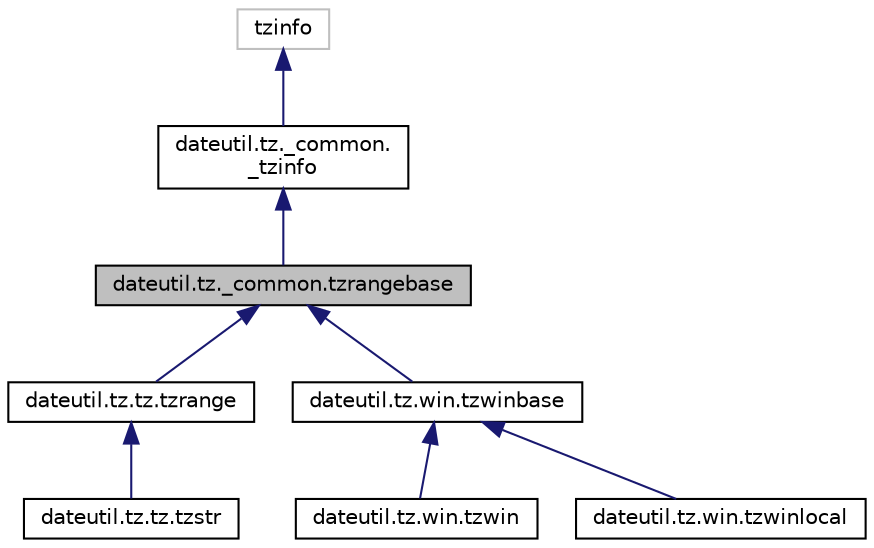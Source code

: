 digraph "dateutil.tz._common.tzrangebase"
{
 // LATEX_PDF_SIZE
  edge [fontname="Helvetica",fontsize="10",labelfontname="Helvetica",labelfontsize="10"];
  node [fontname="Helvetica",fontsize="10",shape=record];
  Node1 [label="dateutil.tz._common.tzrangebase",height=0.2,width=0.4,color="black", fillcolor="grey75", style="filled", fontcolor="black",tooltip=" "];
  Node2 -> Node1 [dir="back",color="midnightblue",fontsize="10",style="solid",fontname="Helvetica"];
  Node2 [label="dateutil.tz._common.\l_tzinfo",height=0.2,width=0.4,color="black", fillcolor="white", style="filled",URL="$classdateutil_1_1tz_1_1__common_1_1__tzinfo.html",tooltip=" "];
  Node3 -> Node2 [dir="back",color="midnightblue",fontsize="10",style="solid",fontname="Helvetica"];
  Node3 [label="tzinfo",height=0.2,width=0.4,color="grey75", fillcolor="white", style="filled",tooltip=" "];
  Node1 -> Node4 [dir="back",color="midnightblue",fontsize="10",style="solid",fontname="Helvetica"];
  Node4 [label="dateutil.tz.tz.tzrange",height=0.2,width=0.4,color="black", fillcolor="white", style="filled",URL="$classdateutil_1_1tz_1_1tz_1_1tzrange.html",tooltip=" "];
  Node4 -> Node5 [dir="back",color="midnightblue",fontsize="10",style="solid",fontname="Helvetica"];
  Node5 [label="dateutil.tz.tz.tzstr",height=0.2,width=0.4,color="black", fillcolor="white", style="filled",URL="$classdateutil_1_1tz_1_1tz_1_1tzstr.html",tooltip=" "];
  Node1 -> Node6 [dir="back",color="midnightblue",fontsize="10",style="solid",fontname="Helvetica"];
  Node6 [label="dateutil.tz.win.tzwinbase",height=0.2,width=0.4,color="black", fillcolor="white", style="filled",URL="$classdateutil_1_1tz_1_1win_1_1tzwinbase.html",tooltip=" "];
  Node6 -> Node7 [dir="back",color="midnightblue",fontsize="10",style="solid",fontname="Helvetica"];
  Node7 [label="dateutil.tz.win.tzwin",height=0.2,width=0.4,color="black", fillcolor="white", style="filled",URL="$classdateutil_1_1tz_1_1win_1_1tzwin.html",tooltip=" "];
  Node6 -> Node8 [dir="back",color="midnightblue",fontsize="10",style="solid",fontname="Helvetica"];
  Node8 [label="dateutil.tz.win.tzwinlocal",height=0.2,width=0.4,color="black", fillcolor="white", style="filled",URL="$classdateutil_1_1tz_1_1win_1_1tzwinlocal.html",tooltip=" "];
}
